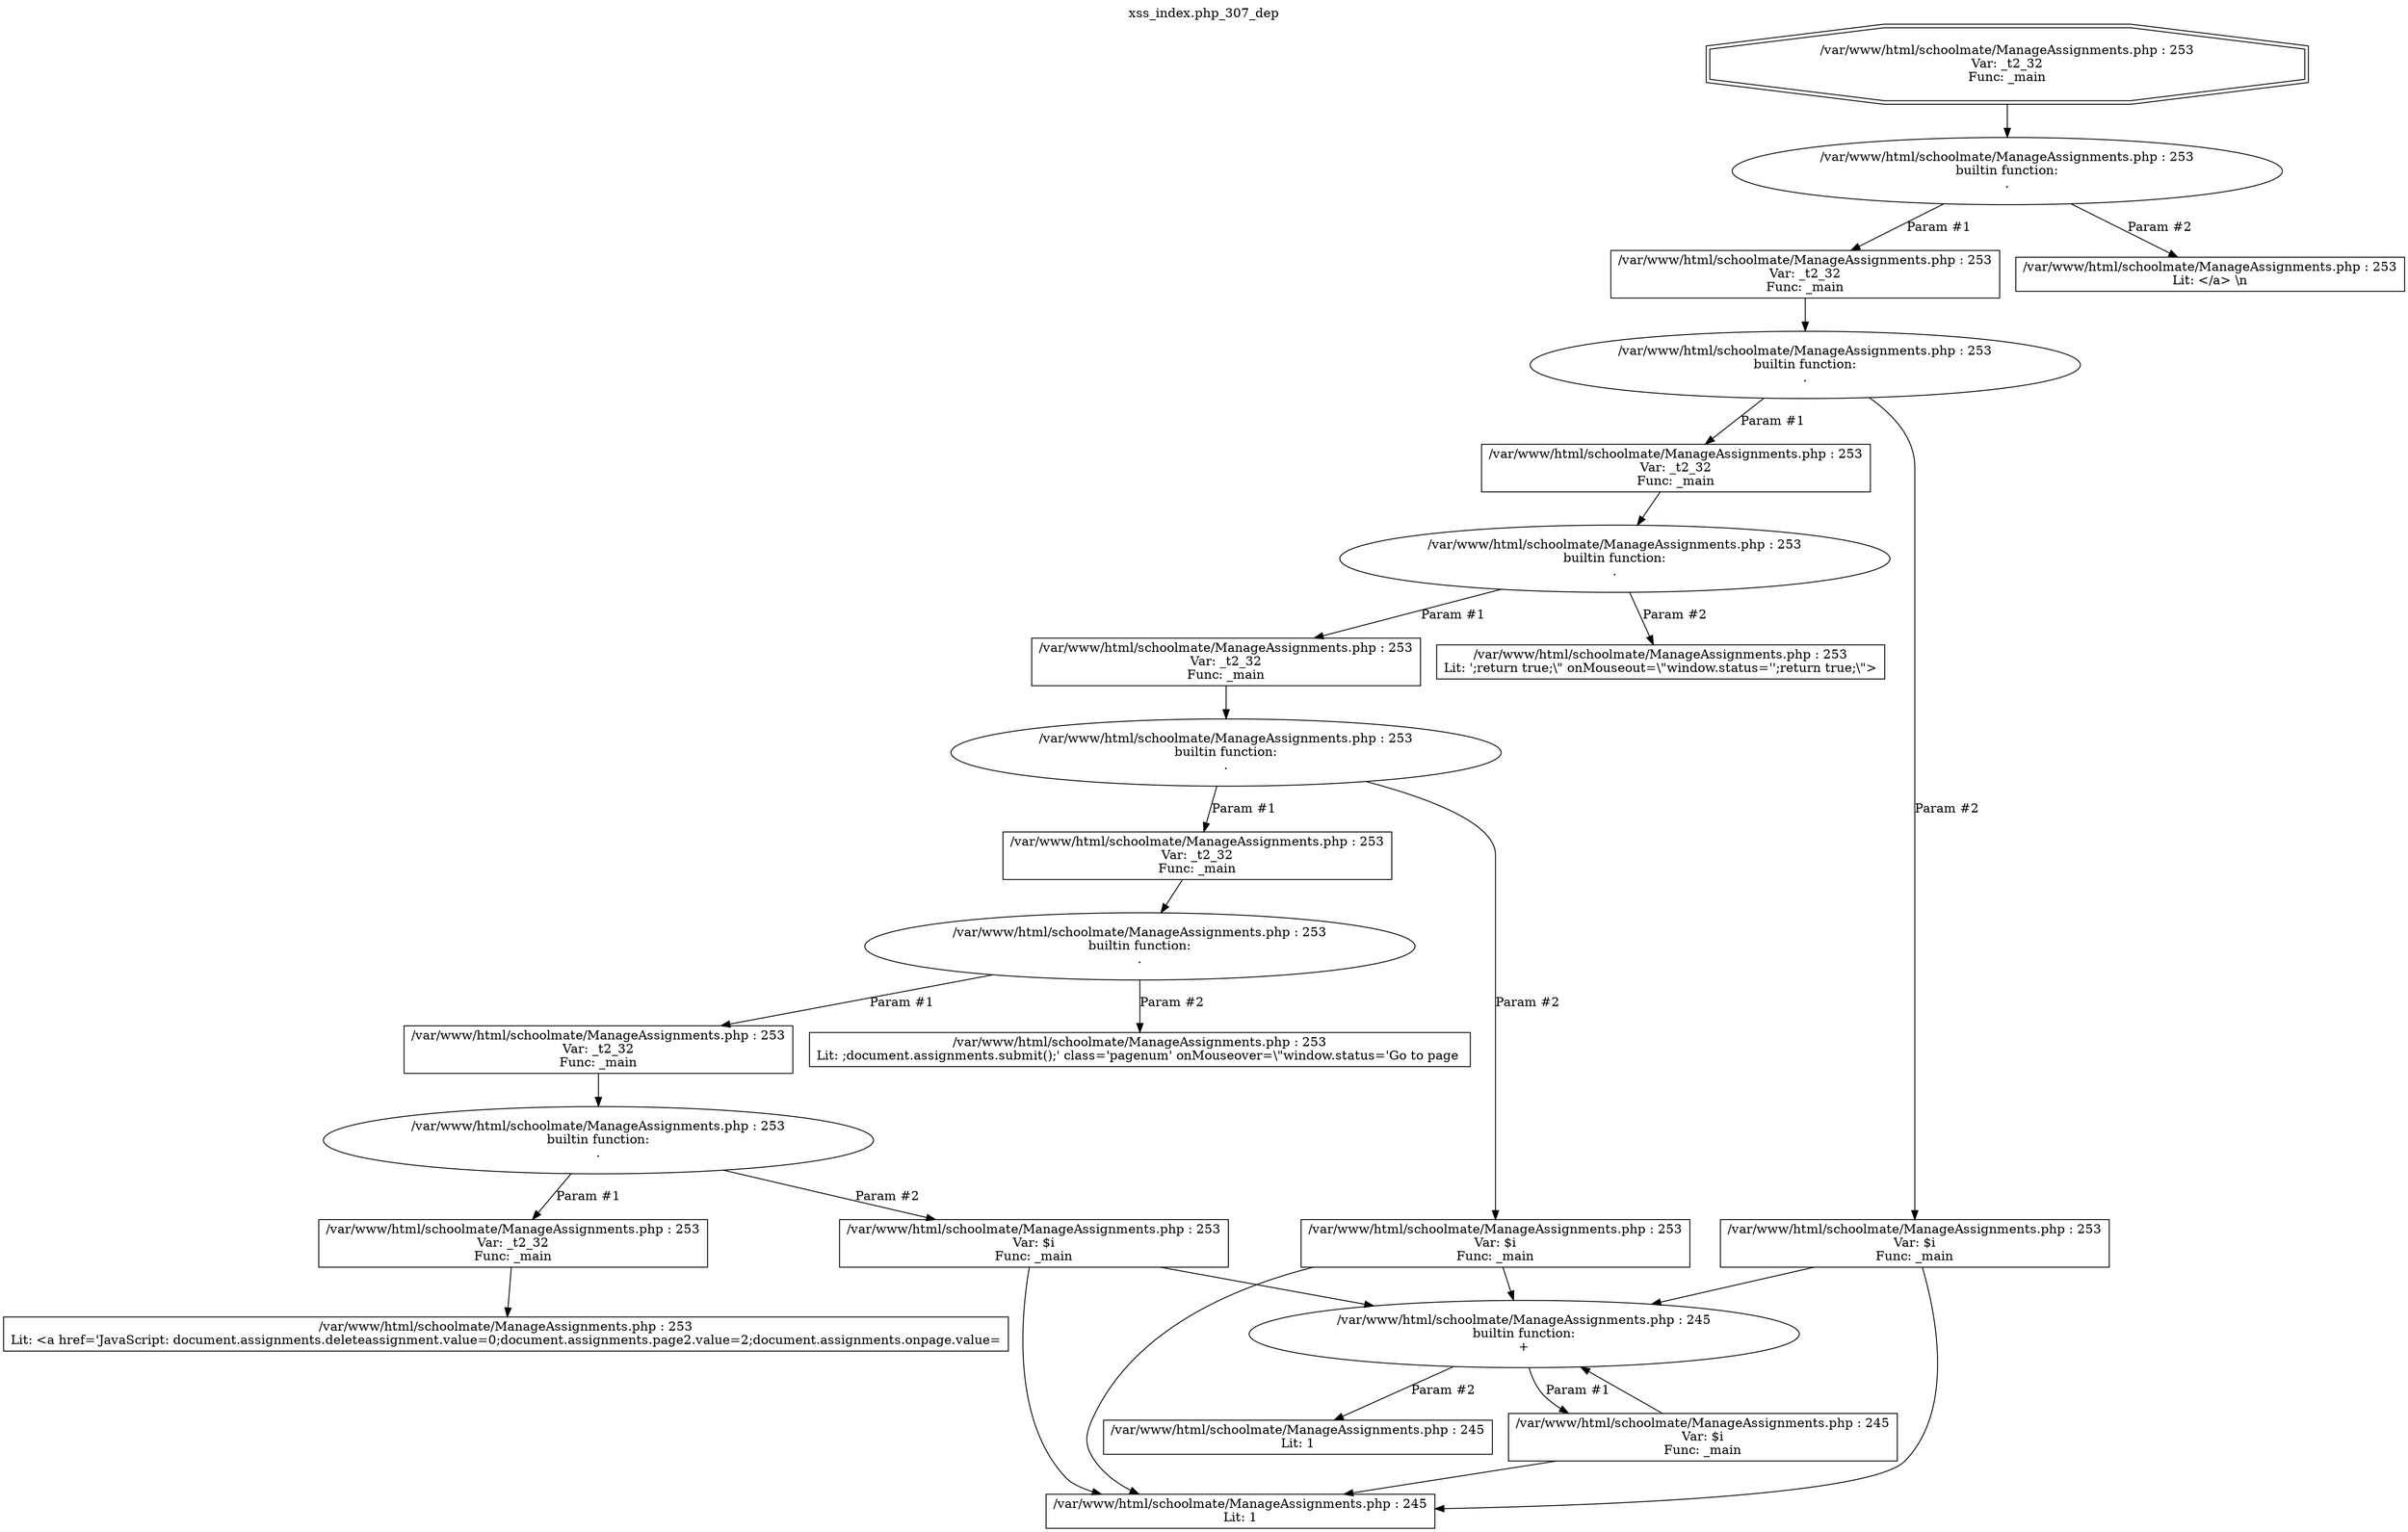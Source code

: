 digraph cfg {
  label="xss_index.php_307_dep";
  labelloc=t;
  n1 [shape=doubleoctagon, label="/var/www/html/schoolmate/ManageAssignments.php : 253\nVar: _t2_32\nFunc: _main\n"];
  n2 [shape=ellipse, label="/var/www/html/schoolmate/ManageAssignments.php : 253\nbuiltin function:\n.\n"];
  n3 [shape=box, label="/var/www/html/schoolmate/ManageAssignments.php : 253\nVar: _t2_32\nFunc: _main\n"];
  n4 [shape=ellipse, label="/var/www/html/schoolmate/ManageAssignments.php : 253\nbuiltin function:\n.\n"];
  n5 [shape=box, label="/var/www/html/schoolmate/ManageAssignments.php : 253\nVar: _t2_32\nFunc: _main\n"];
  n6 [shape=ellipse, label="/var/www/html/schoolmate/ManageAssignments.php : 253\nbuiltin function:\n.\n"];
  n7 [shape=box, label="/var/www/html/schoolmate/ManageAssignments.php : 253\nVar: _t2_32\nFunc: _main\n"];
  n8 [shape=ellipse, label="/var/www/html/schoolmate/ManageAssignments.php : 253\nbuiltin function:\n.\n"];
  n9 [shape=box, label="/var/www/html/schoolmate/ManageAssignments.php : 253\nVar: _t2_32\nFunc: _main\n"];
  n10 [shape=ellipse, label="/var/www/html/schoolmate/ManageAssignments.php : 253\nbuiltin function:\n.\n"];
  n11 [shape=box, label="/var/www/html/schoolmate/ManageAssignments.php : 253\nVar: _t2_32\nFunc: _main\n"];
  n12 [shape=ellipse, label="/var/www/html/schoolmate/ManageAssignments.php : 253\nbuiltin function:\n.\n"];
  n13 [shape=box, label="/var/www/html/schoolmate/ManageAssignments.php : 253\nVar: _t2_32\nFunc: _main\n"];
  n14 [shape=box, label="/var/www/html/schoolmate/ManageAssignments.php : 253\nLit: <a href='JavaScript: document.assignments.deleteassignment.value=0;document.assignments.page2.value=2;document.assignments.onpage.value=\n"];
  n15 [shape=box, label="/var/www/html/schoolmate/ManageAssignments.php : 253\nVar: $i\nFunc: _main\n"];
  n16 [shape=ellipse, label="/var/www/html/schoolmate/ManageAssignments.php : 245\nbuiltin function:\n+\n"];
  n17 [shape=box, label="/var/www/html/schoolmate/ManageAssignments.php : 245\nVar: $i\nFunc: _main\n"];
  n18 [shape=box, label="/var/www/html/schoolmate/ManageAssignments.php : 245\nLit: 1\n"];
  n19 [shape=box, label="/var/www/html/schoolmate/ManageAssignments.php : 245\nLit: 1\n"];
  n20 [shape=box, label="/var/www/html/schoolmate/ManageAssignments.php : 253\nLit: ;document.assignments.submit();' class='pagenum' onMouseover=\\\"window.status='Go to page \n"];
  n21 [shape=box, label="/var/www/html/schoolmate/ManageAssignments.php : 253\nVar: $i\nFunc: _main\n"];
  n22 [shape=box, label="/var/www/html/schoolmate/ManageAssignments.php : 253\nLit: ';return true;\\\" onMouseout=\\\"window.status='';return true;\\\">\n"];
  n23 [shape=box, label="/var/www/html/schoolmate/ManageAssignments.php : 253\nVar: $i\nFunc: _main\n"];
  n24 [shape=box, label="/var/www/html/schoolmate/ManageAssignments.php : 253\nLit: </a>&nbsp;\\n\n"];
  n1 -> n2;
  n3 -> n4;
  n5 -> n6;
  n7 -> n8;
  n9 -> n10;
  n11 -> n12;
  n13 -> n14;
  n12 -> n13[label="Param #1"];
  n12 -> n15[label="Param #2"];
  n15 -> n16;
  n15 -> n18;
  n17 -> n16;
  n17 -> n18;
  n16 -> n17[label="Param #1"];
  n16 -> n19[label="Param #2"];
  n10 -> n11[label="Param #1"];
  n10 -> n20[label="Param #2"];
  n8 -> n9[label="Param #1"];
  n8 -> n21[label="Param #2"];
  n21 -> n16;
  n21 -> n18;
  n6 -> n7[label="Param #1"];
  n6 -> n22[label="Param #2"];
  n4 -> n5[label="Param #1"];
  n4 -> n23[label="Param #2"];
  n23 -> n16;
  n23 -> n18;
  n2 -> n3[label="Param #1"];
  n2 -> n24[label="Param #2"];
}

